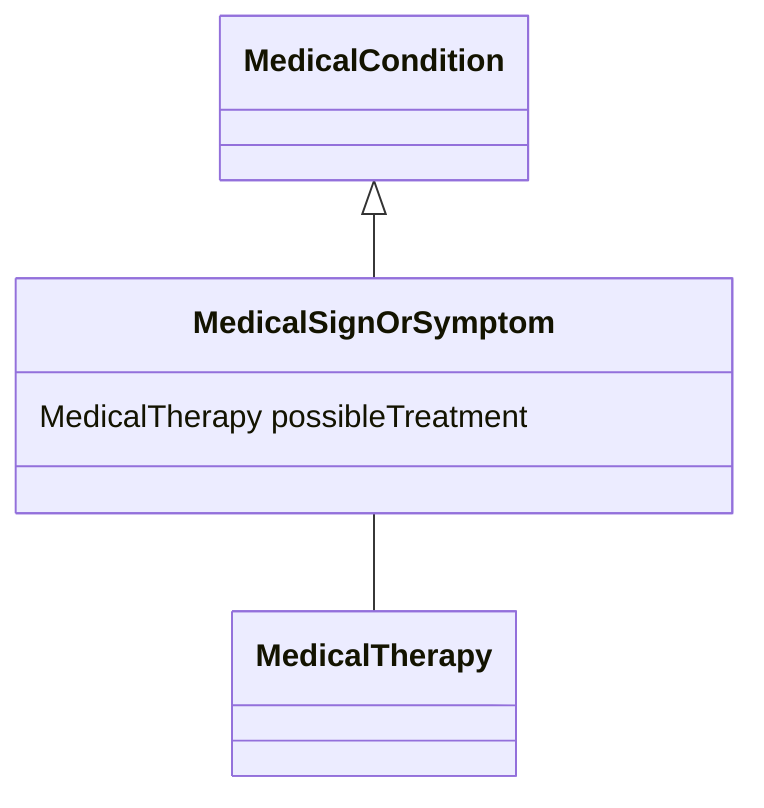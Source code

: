 classDiagram
  MedicalSignOrSymptom -- MedicalTherapy


MedicalCondition <|-- MedicalSignOrSymptom
class MedicalSignOrSymptom {

  MedicalTherapy possibleTreatment

}